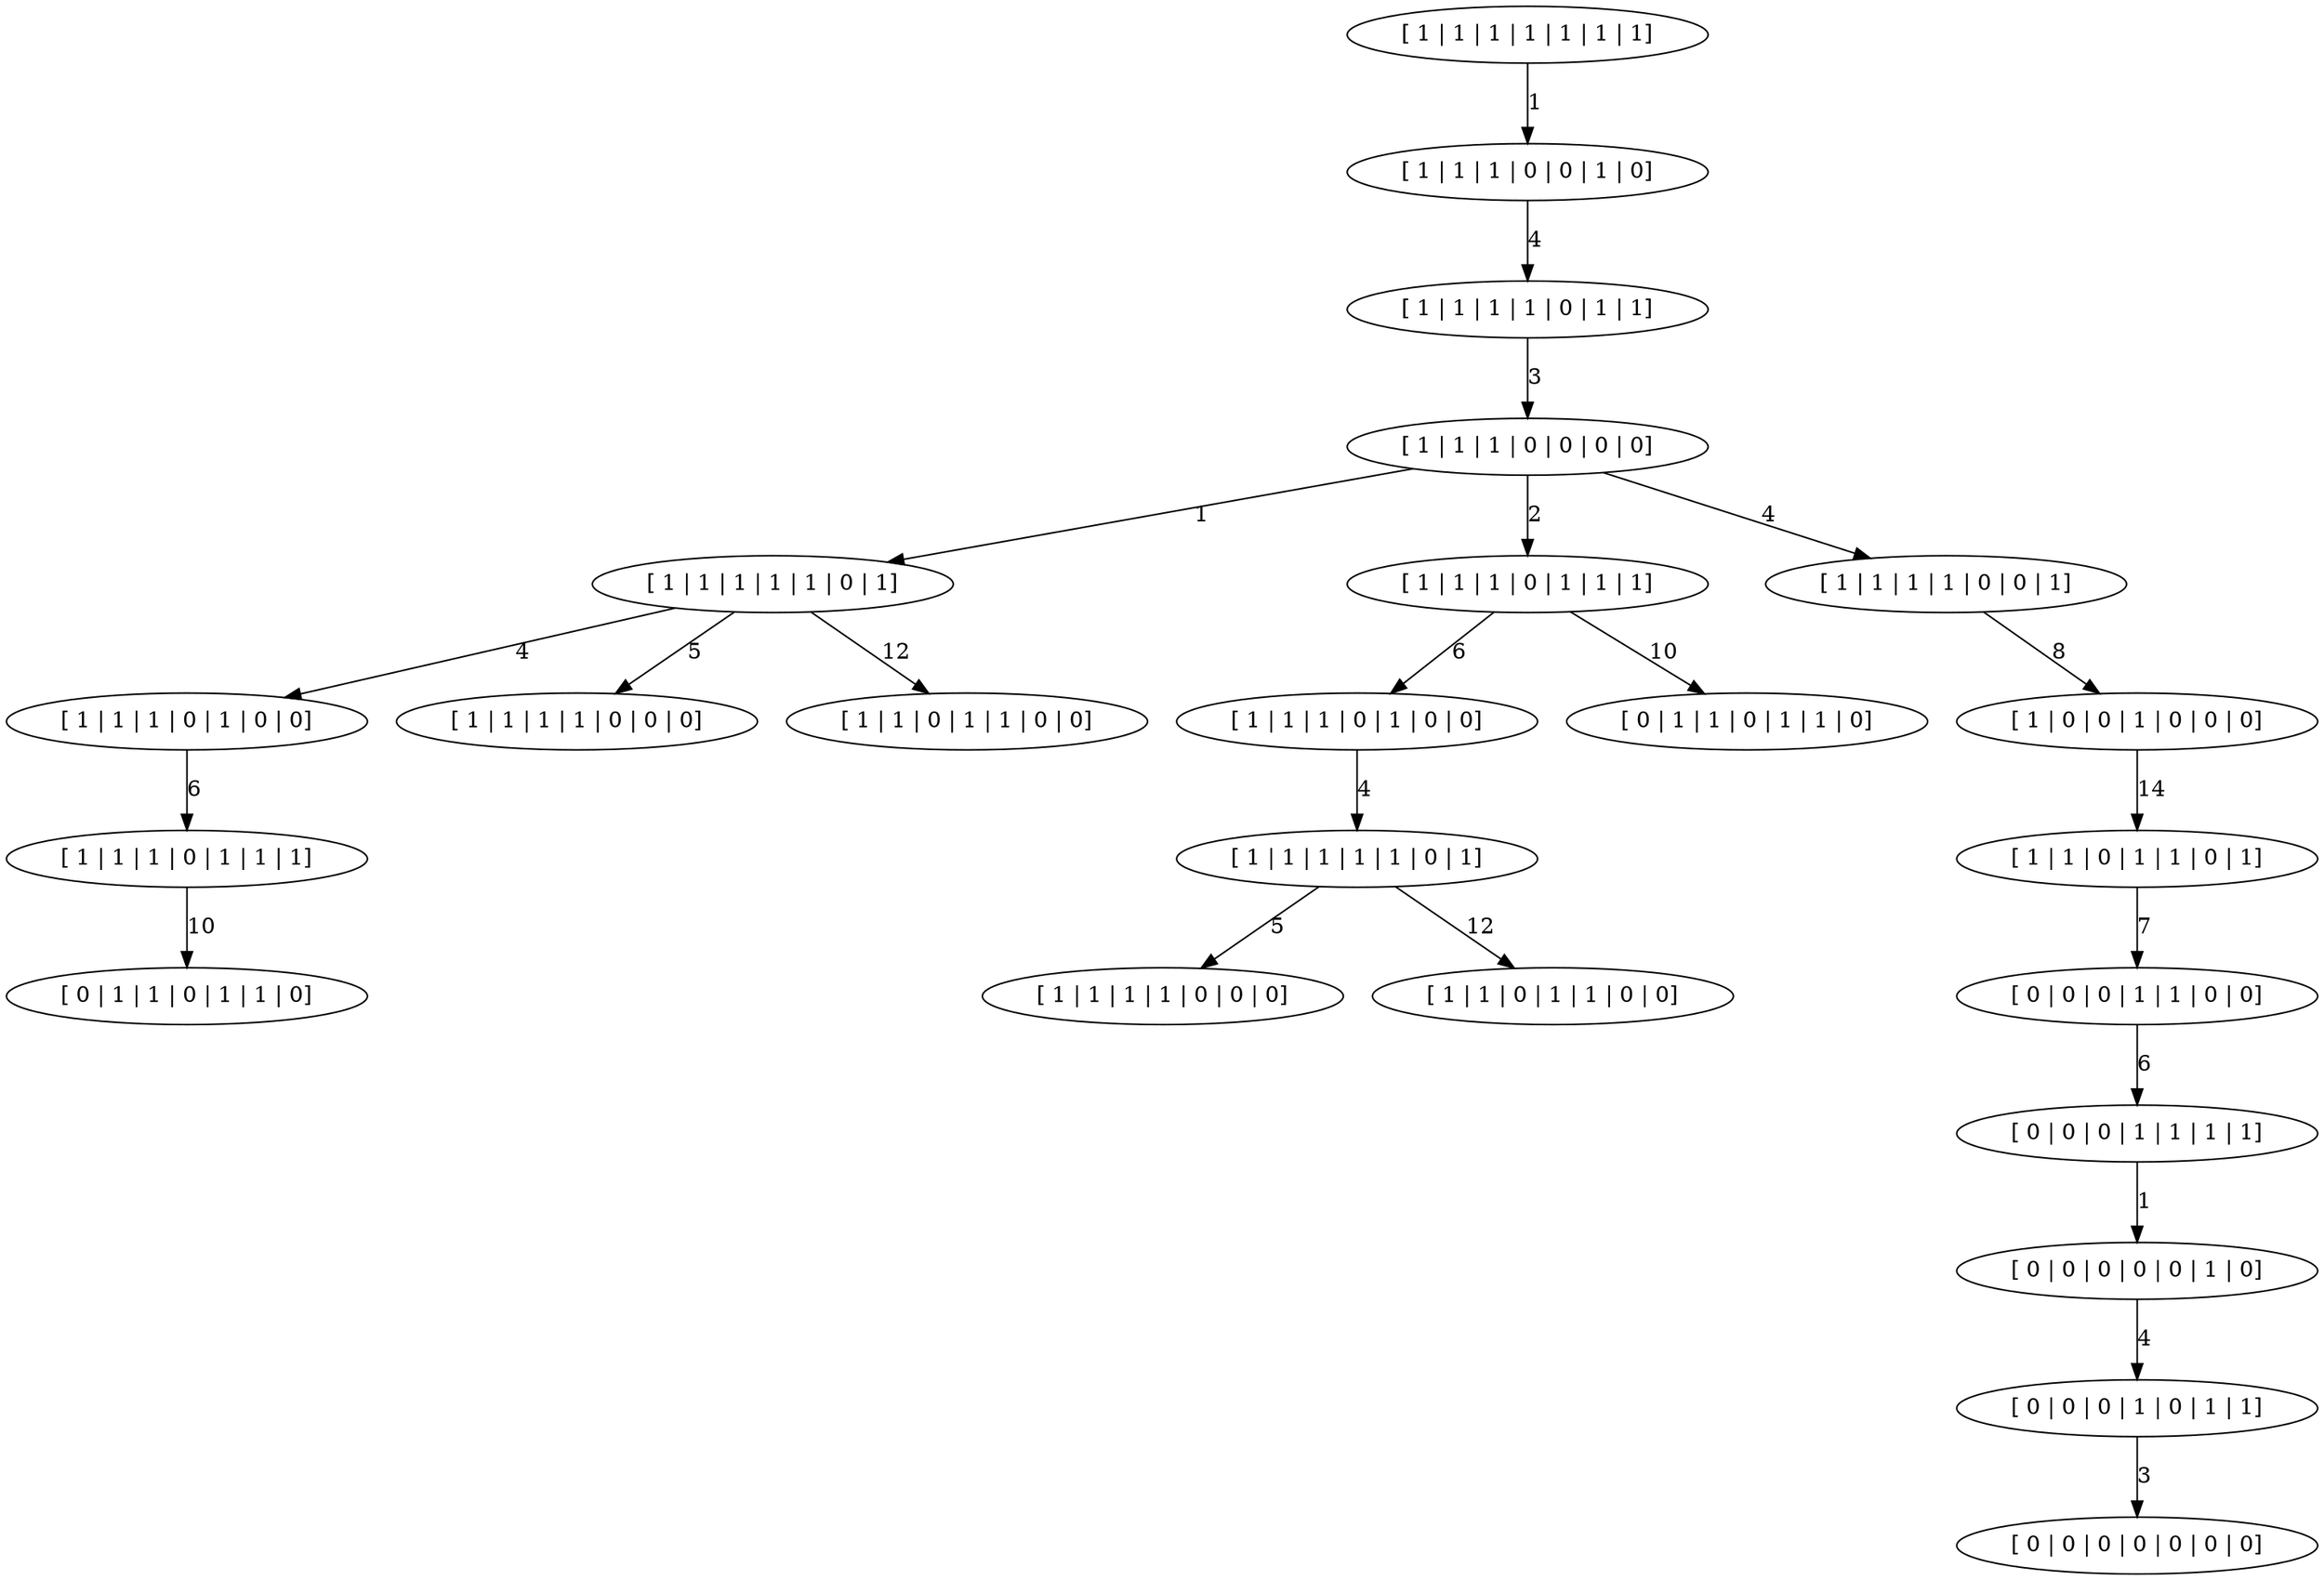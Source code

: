 digraph G {
    0[label="[ 1 | 1 | 1 | 1 | 1 | 1 | 1]"];
    0 -> 1[label="1"];
    1[label="[ 1 | 1 | 1 | 0 | 0 | 1 | 0]"];
    1 -> 2[label="4"];
    2[label="[ 1 | 1 | 1 | 1 | 0 | 1 | 1]"];
    2 -> 3[label="3"];
    3[label="[ 1 | 1 | 1 | 0 | 0 | 0 | 0]"];
    3 -> 4[label="1"];
    4[label="[ 1 | 1 | 1 | 1 | 1 | 0 | 1]"];
    4 -> 5[label="4"];
    5[label="[ 1 | 1 | 1 | 0 | 1 | 0 | 0]"];
    5 -> 6[label="6"];
    6[label="[ 1 | 1 | 1 | 0 | 1 | 1 | 1]"];
    6 -> 7[label="10"];
    7[label="[ 0 | 1 | 1 | 0 | 1 | 1 | 0]"];
    4 -> 8[label="5"];
    8[label="[ 1 | 1 | 1 | 1 | 0 | 0 | 0]"];
    4 -> 9[label="12"];
    9[label="[ 1 | 1 | 0 | 1 | 1 | 0 | 0]"];
    3 -> 10[label="2"];
    10[label="[ 1 | 1 | 1 | 0 | 1 | 1 | 1]"];
    10 -> 11[label="6"];
    11[label="[ 1 | 1 | 1 | 0 | 1 | 0 | 0]"];
    11 -> 12[label="4"];
    12[label="[ 1 | 1 | 1 | 1 | 1 | 0 | 1]"];
    12 -> 13[label="5"];
    13[label="[ 1 | 1 | 1 | 1 | 0 | 0 | 0]"];
    12 -> 14[label="12"];
    14[label="[ 1 | 1 | 0 | 1 | 1 | 0 | 0]"];
    10 -> 15[label="10"];
    15[label="[ 0 | 1 | 1 | 0 | 1 | 1 | 0]"];
    3 -> 16[label="4"];
    16[label="[ 1 | 1 | 1 | 1 | 0 | 0 | 1]"];
    16 -> 17[label="8"];
    17[label="[ 1 | 0 | 0 | 1 | 0 | 0 | 0]"];
    17 -> 18[label="14"];
    18[label="[ 1 | 1 | 0 | 1 | 1 | 0 | 1]"];
    18 -> 19[label="7"];
    19[label="[ 0 | 0 | 0 | 1 | 1 | 0 | 0]"];
    19 -> 20[label="6"];
    20[label="[ 0 | 0 | 0 | 1 | 1 | 1 | 1]"];
    20 -> 21[label="1"];
    21[label="[ 0 | 0 | 0 | 0 | 0 | 1 | 0]"];
    21 -> 22[label="4"];
    22[label="[ 0 | 0 | 0 | 1 | 0 | 1 | 1]"];
    22 -> 23[label="3"];
    23[label="[ 0 | 0 | 0 | 0 | 0 | 0 | 0]"];
}
